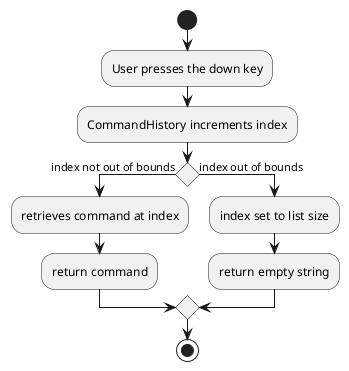 @startuml
start
:User presses the down key;
:CommandHistory increments index;
if () then (index not out of bounds)
:retrieves command at index;
:return command;
else (index out of bounds)
:index set to list size;
:return empty string;
endif
stop
@enduml
